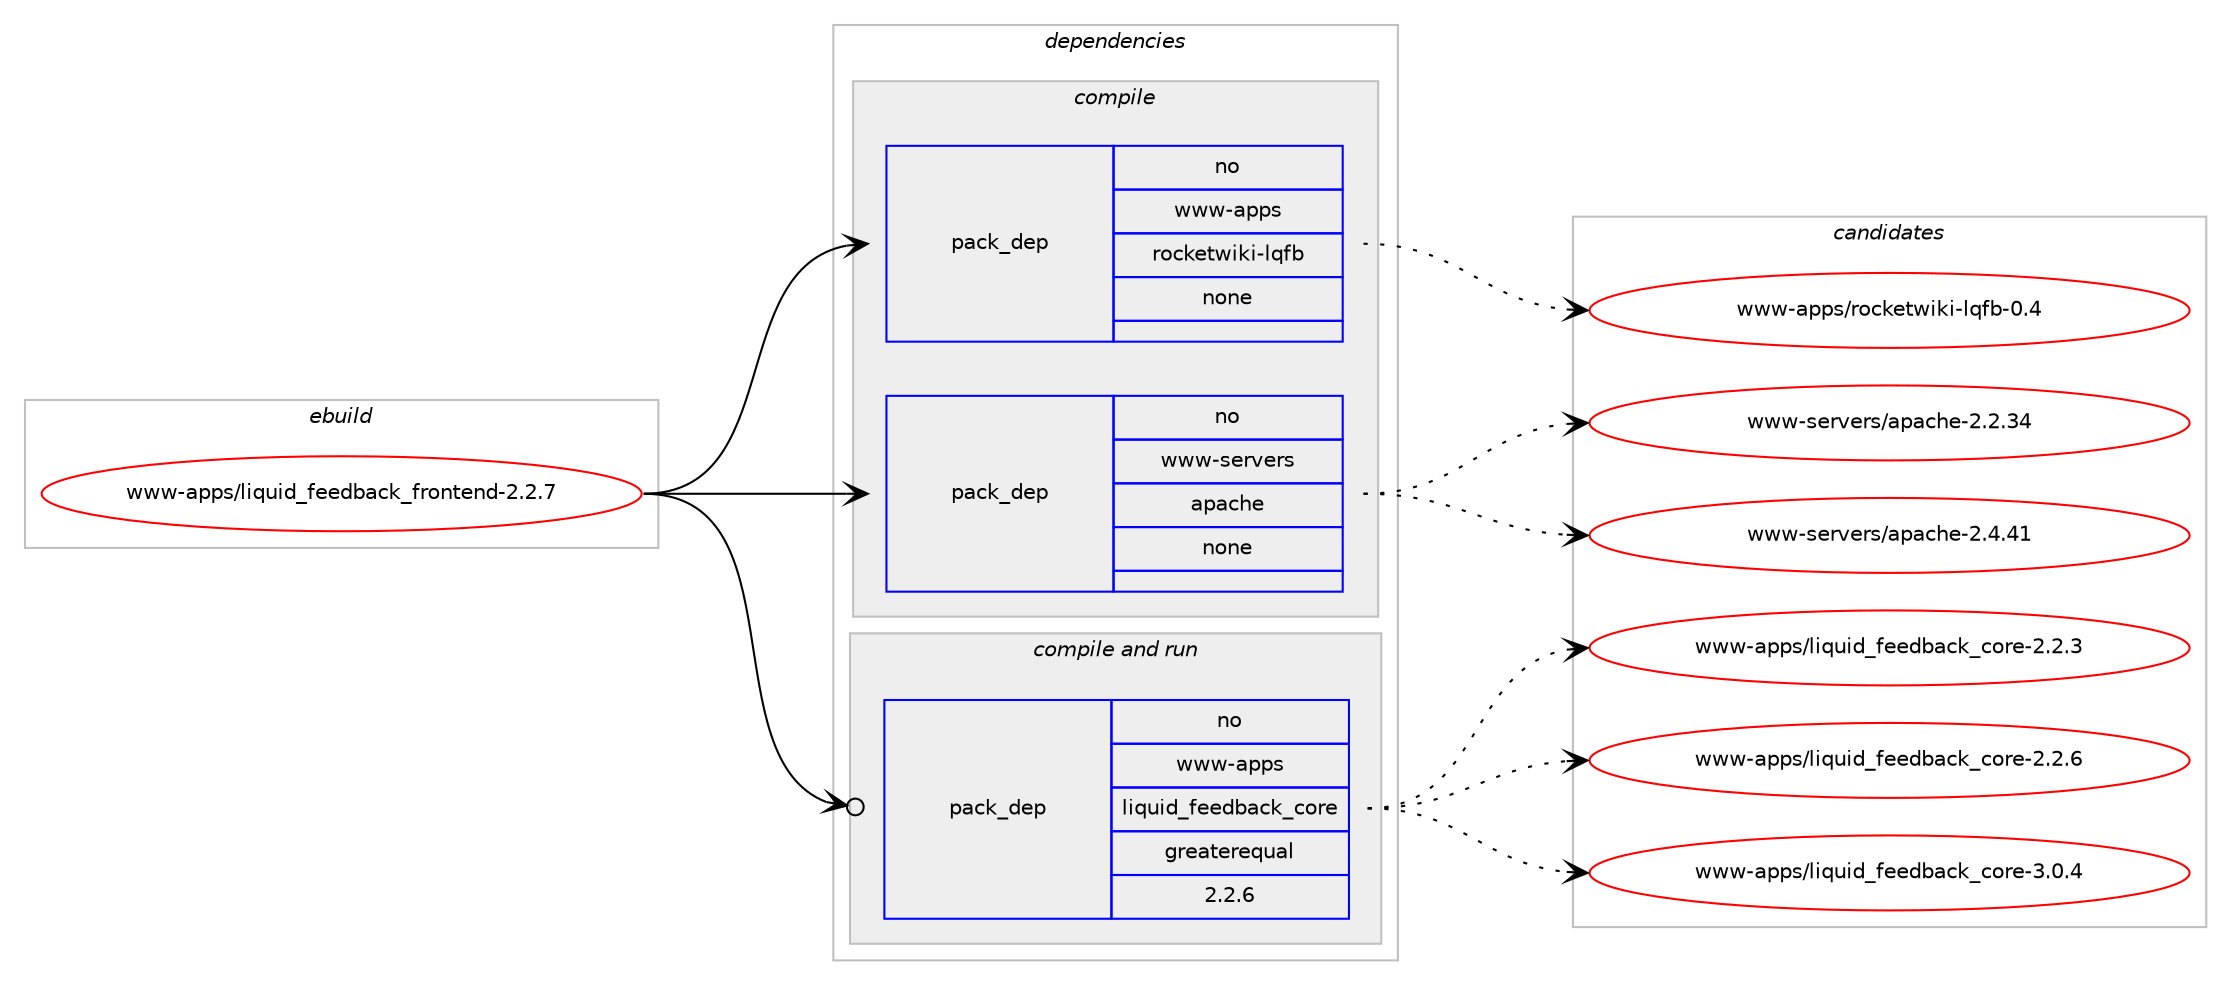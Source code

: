 digraph prolog {

# *************
# Graph options
# *************

newrank=true;
concentrate=true;
compound=true;
graph [rankdir=LR,fontname=Helvetica,fontsize=10,ranksep=1.5];#, ranksep=2.5, nodesep=0.2];
edge  [arrowhead=vee];
node  [fontname=Helvetica,fontsize=10];

# **********
# The ebuild
# **********

subgraph cluster_leftcol {
color=gray;
rank=same;
label=<<i>ebuild</i>>;
id [label="www-apps/liquid_feedback_frontend-2.2.7", color=red, width=4, href="../www-apps/liquid_feedback_frontend-2.2.7.svg"];
}

# ****************
# The dependencies
# ****************

subgraph cluster_midcol {
color=gray;
label=<<i>dependencies</i>>;
subgraph cluster_compile {
fillcolor="#eeeeee";
style=filled;
label=<<i>compile</i>>;
subgraph pack671391 {
dependency904538 [label=<<TABLE BORDER="0" CELLBORDER="1" CELLSPACING="0" CELLPADDING="4" WIDTH="220"><TR><TD ROWSPAN="6" CELLPADDING="30">pack_dep</TD></TR><TR><TD WIDTH="110">no</TD></TR><TR><TD>www-apps</TD></TR><TR><TD>rocketwiki-lqfb</TD></TR><TR><TD>none</TD></TR><TR><TD></TD></TR></TABLE>>, shape=none, color=blue];
}
id:e -> dependency904538:w [weight=20,style="solid",arrowhead="vee"];
subgraph pack671392 {
dependency904539 [label=<<TABLE BORDER="0" CELLBORDER="1" CELLSPACING="0" CELLPADDING="4" WIDTH="220"><TR><TD ROWSPAN="6" CELLPADDING="30">pack_dep</TD></TR><TR><TD WIDTH="110">no</TD></TR><TR><TD>www-servers</TD></TR><TR><TD>apache</TD></TR><TR><TD>none</TD></TR><TR><TD></TD></TR></TABLE>>, shape=none, color=blue];
}
id:e -> dependency904539:w [weight=20,style="solid",arrowhead="vee"];
}
subgraph cluster_compileandrun {
fillcolor="#eeeeee";
style=filled;
label=<<i>compile and run</i>>;
subgraph pack671393 {
dependency904540 [label=<<TABLE BORDER="0" CELLBORDER="1" CELLSPACING="0" CELLPADDING="4" WIDTH="220"><TR><TD ROWSPAN="6" CELLPADDING="30">pack_dep</TD></TR><TR><TD WIDTH="110">no</TD></TR><TR><TD>www-apps</TD></TR><TR><TD>liquid_feedback_core</TD></TR><TR><TD>greaterequal</TD></TR><TR><TD>2.2.6</TD></TR></TABLE>>, shape=none, color=blue];
}
id:e -> dependency904540:w [weight=20,style="solid",arrowhead="odotvee"];
}
subgraph cluster_run {
fillcolor="#eeeeee";
style=filled;
label=<<i>run</i>>;
}
}

# **************
# The candidates
# **************

subgraph cluster_choices {
rank=same;
color=gray;
label=<<i>candidates</i>>;

subgraph choice671391 {
color=black;
nodesep=1;
choice11911911945971121121154711411199107101116119105107105451081131029845484652 [label="www-apps/rocketwiki-lqfb-0.4", color=red, width=4,href="../www-apps/rocketwiki-lqfb-0.4.svg"];
dependency904538:e -> choice11911911945971121121154711411199107101116119105107105451081131029845484652:w [style=dotted,weight="100"];
}
subgraph choice671392 {
color=black;
nodesep=1;
choice119119119451151011141181011141154797112979910410145504650465152 [label="www-servers/apache-2.2.34", color=red, width=4,href="../www-servers/apache-2.2.34.svg"];
choice119119119451151011141181011141154797112979910410145504652465249 [label="www-servers/apache-2.4.41", color=red, width=4,href="../www-servers/apache-2.4.41.svg"];
dependency904539:e -> choice119119119451151011141181011141154797112979910410145504650465152:w [style=dotted,weight="100"];
dependency904539:e -> choice119119119451151011141181011141154797112979910410145504652465249:w [style=dotted,weight="100"];
}
subgraph choice671393 {
color=black;
nodesep=1;
choice119119119459711211211547108105113117105100951021011011009897991079599111114101455046504651 [label="www-apps/liquid_feedback_core-2.2.3", color=red, width=4,href="../www-apps/liquid_feedback_core-2.2.3.svg"];
choice119119119459711211211547108105113117105100951021011011009897991079599111114101455046504654 [label="www-apps/liquid_feedback_core-2.2.6", color=red, width=4,href="../www-apps/liquid_feedback_core-2.2.6.svg"];
choice119119119459711211211547108105113117105100951021011011009897991079599111114101455146484652 [label="www-apps/liquid_feedback_core-3.0.4", color=red, width=4,href="../www-apps/liquid_feedback_core-3.0.4.svg"];
dependency904540:e -> choice119119119459711211211547108105113117105100951021011011009897991079599111114101455046504651:w [style=dotted,weight="100"];
dependency904540:e -> choice119119119459711211211547108105113117105100951021011011009897991079599111114101455046504654:w [style=dotted,weight="100"];
dependency904540:e -> choice119119119459711211211547108105113117105100951021011011009897991079599111114101455146484652:w [style=dotted,weight="100"];
}
}

}
